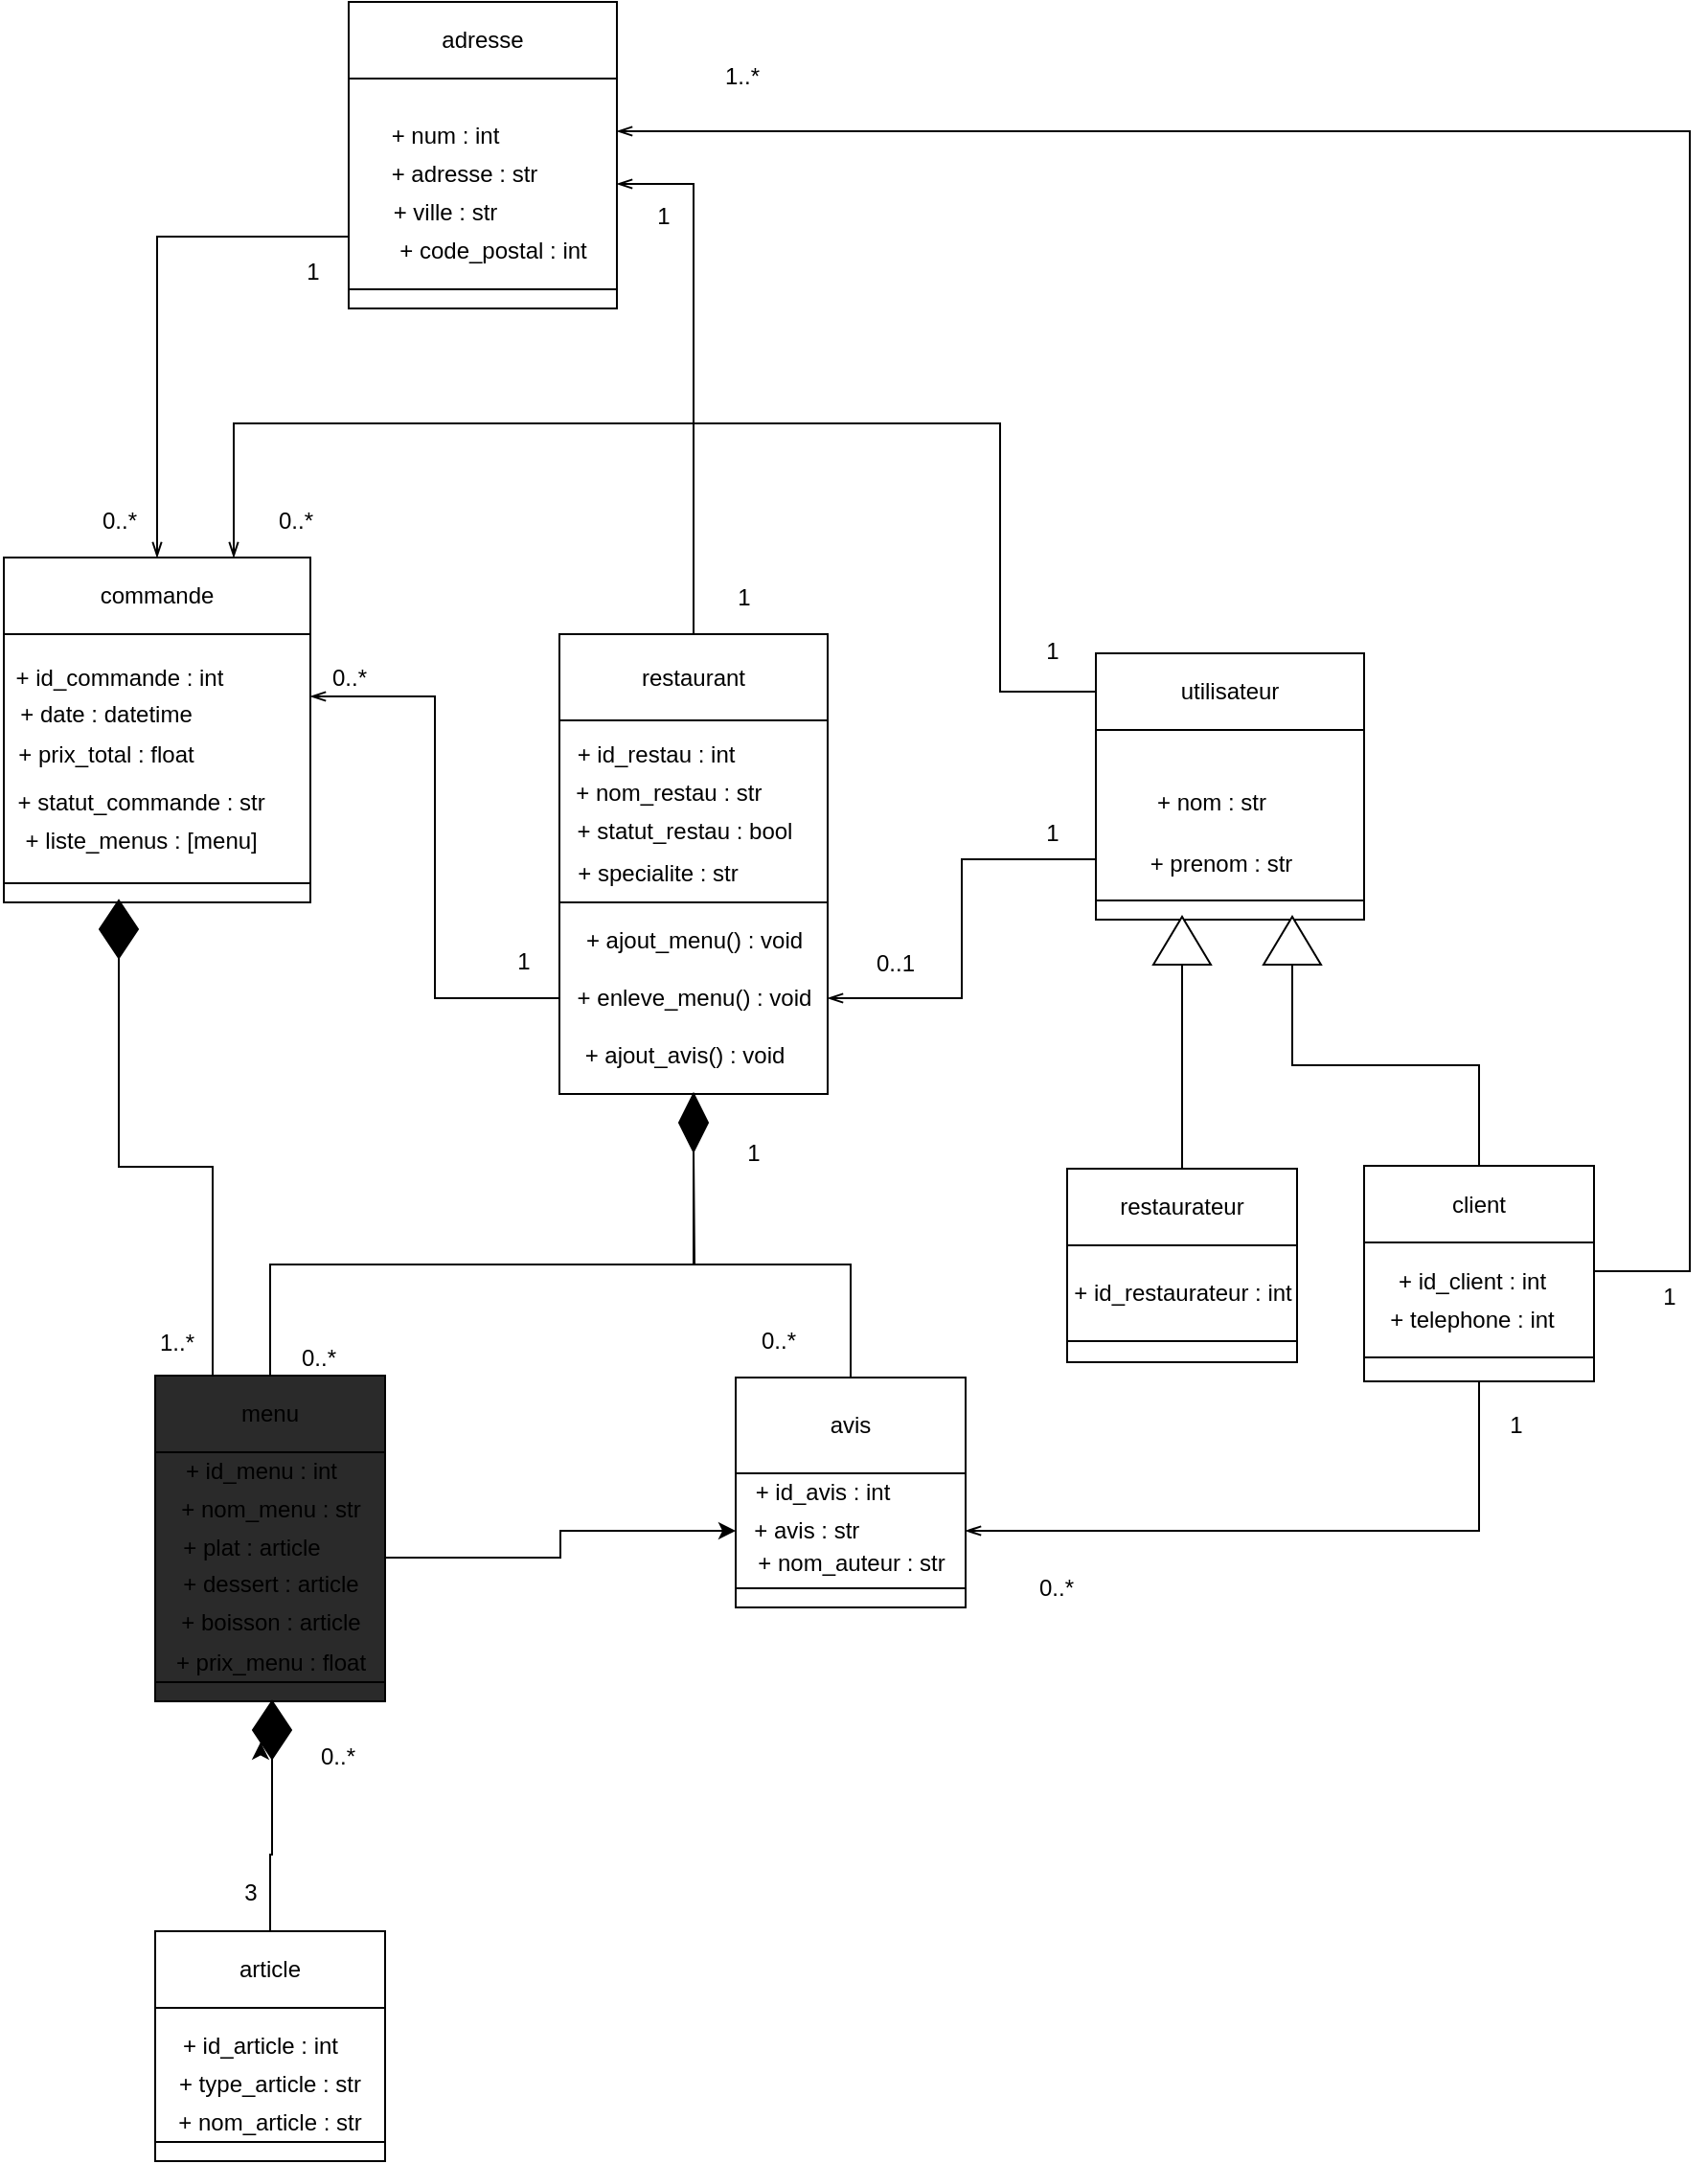 <mxfile>
    <diagram id="k7jCOorFeI-6vmAFBIDb" name="Page-1">
        <mxGraphModel dx="1233" dy="957" grid="1" gridSize="10" guides="1" tooltips="1" connect="1" arrows="1" fold="1" page="1" pageScale="1" pageWidth="827" pageHeight="1169" background="#ffffff" math="0" shadow="0">
            <root>
                <mxCell id="0"/>
                <mxCell id="1" parent="0"/>
                <mxCell id="32" value="" style="rounded=0;whiteSpace=wrap;html=1;" parent="1" vertex="1">
                    <mxGeometry x="310" y="600" width="160" height="130" as="geometry"/>
                </mxCell>
                <mxCell id="29" value="" style="rounded=0;whiteSpace=wrap;html=1;" parent="1" vertex="1">
                    <mxGeometry x="600" y="640" width="140" height="100" as="geometry"/>
                </mxCell>
                <mxCell id="27" value="" style="rounded=0;whiteSpace=wrap;html=1;" parent="1" vertex="1">
                    <mxGeometry x="490" y="310" width="140" height="110" as="geometry"/>
                </mxCell>
                <mxCell id="31" value="" style="rounded=0;whiteSpace=wrap;html=1;" parent="1" vertex="1">
                    <mxGeometry x="310" y="730" width="160" height="10" as="geometry"/>
                </mxCell>
                <mxCell id="46" style="edgeStyle=orthogonalEdgeStyle;rounded=0;orthogonalLoop=1;jettySize=auto;html=1;entryX=1;entryY=0.25;entryDx=0;entryDy=0;endArrow=openThin;endFill=0;strokeColor=#000000;" parent="1" source="28" target="32" edge="1">
                    <mxGeometry relative="1" as="geometry"/>
                </mxCell>
                <mxCell id="28" value="" style="rounded=0;whiteSpace=wrap;html=1;" parent="1" vertex="1">
                    <mxGeometry x="600" y="740" width="140" height="100" as="geometry"/>
                </mxCell>
                <mxCell id="44" style="edgeStyle=orthogonalEdgeStyle;rounded=0;orthogonalLoop=1;jettySize=auto;html=1;exitX=0;exitY=0.75;exitDx=0;exitDy=0;endArrow=openThin;endFill=0;strokeColor=#000000;" parent="1" source="27" target="33" edge="1">
                    <mxGeometry relative="1" as="geometry"/>
                </mxCell>
                <mxCell id="26" value="" style="rounded=0;whiteSpace=wrap;html=1;" parent="1" vertex="1">
                    <mxGeometry x="490" y="420" width="140" height="10" as="geometry"/>
                </mxCell>
                <mxCell id="2" value="utilisateur" style="rounded=0;whiteSpace=wrap;html=1;" parent="1" vertex="1">
                    <mxGeometry x="880" y="610" width="140" height="40" as="geometry"/>
                </mxCell>
                <mxCell id="3" value="" style="rounded=0;whiteSpace=wrap;html=1;" parent="1" vertex="1">
                    <mxGeometry x="880" y="650" width="140" height="90" as="geometry"/>
                </mxCell>
                <mxCell id="41" style="edgeStyle=orthogonalEdgeStyle;rounded=0;orthogonalLoop=1;jettySize=auto;html=1;exitX=0;exitY=0.5;exitDx=0;exitDy=0;entryX=0.75;entryY=0;entryDx=0;entryDy=0;endArrow=openThin;endFill=0;strokeColor=#000000;" parent="1" source="2" target="33" edge="1">
                    <mxGeometry relative="1" as="geometry">
                        <Array as="points">
                            <mxPoint x="830" y="630"/>
                            <mxPoint x="830" y="490"/>
                            <mxPoint x="430" y="490"/>
                        </Array>
                    </mxGeometry>
                </mxCell>
                <mxCell id="42" style="edgeStyle=orthogonalEdgeStyle;rounded=0;orthogonalLoop=1;jettySize=auto;html=1;exitX=0;exitY=0.75;exitDx=0;exitDy=0;entryX=1;entryY=0.5;entryDx=0;entryDy=0;endArrow=openThin;endFill=0;strokeColor=#000000;" parent="1" source="3" target="28" edge="1">
                    <mxGeometry relative="1" as="geometry"/>
                </mxCell>
                <mxCell id="43" style="edgeStyle=orthogonalEdgeStyle;rounded=0;orthogonalLoop=1;jettySize=auto;html=1;endArrow=openThin;endFill=0;strokeColor=#000000;entryX=1;entryY=0.25;entryDx=0;entryDy=0;exitX=1;exitY=0.25;exitDx=0;exitDy=0;" parent="1" source="124" edge="1" target="27">
                    <mxGeometry relative="1" as="geometry">
                        <mxPoint x="490" y="360" as="targetPoint"/>
                        <mxPoint x="950" y="560" as="sourcePoint"/>
                        <Array as="points">
                            <mxPoint x="1190" y="933"/>
                            <mxPoint x="1190" y="338"/>
                        </Array>
                    </mxGeometry>
                </mxCell>
                <mxCell id="87" style="edgeStyle=orthogonalEdgeStyle;rounded=0;orthogonalLoop=1;jettySize=auto;html=1;exitX=0.5;exitY=1;exitDx=0;exitDy=0;entryX=1;entryY=0.5;entryDx=0;entryDy=0;endArrow=openThin;endFill=0;strokeWidth=1;strokeColor=#000000;" parent="1" source="123" target="60" edge="1">
                    <mxGeometry relative="1" as="geometry">
                        <Array as="points">
                            <mxPoint x="1080" y="1068"/>
                        </Array>
                    </mxGeometry>
                </mxCell>
                <mxCell id="4" value="" style="rounded=0;whiteSpace=wrap;html=1;" parent="1" vertex="1">
                    <mxGeometry x="880" y="739" width="140" height="10" as="geometry"/>
                </mxCell>
                <mxCell id="5" value="+ nom : str" style="text;html=1;align=center;verticalAlign=middle;resizable=0;points=[];autosize=1;strokeColor=none;" parent="1" vertex="1">
                    <mxGeometry x="905" y="678" width="70" height="20" as="geometry"/>
                </mxCell>
                <mxCell id="9" value="+ prenom : str" style="text;html=1;align=center;verticalAlign=middle;resizable=0;points=[];autosize=1;strokeColor=none;" parent="1" vertex="1">
                    <mxGeometry x="900" y="710" width="90" height="20" as="geometry"/>
                </mxCell>
                <mxCell id="12" value="+ adresse : str" style="text;html=1;align=center;verticalAlign=middle;resizable=0;points=[];autosize=1;strokeColor=none;" parent="1" vertex="1">
                    <mxGeometry x="505" y="350" width="90" height="20" as="geometry"/>
                </mxCell>
                <mxCell id="13" value="+ num : int" style="text;html=1;align=center;verticalAlign=middle;resizable=0;points=[];autosize=1;strokeColor=none;" parent="1" vertex="1">
                    <mxGeometry x="505" y="330" width="70" height="20" as="geometry"/>
                </mxCell>
                <mxCell id="14" value="+ code_postal : int" style="text;html=1;align=center;verticalAlign=middle;resizable=0;points=[];autosize=1;strokeColor=none;" parent="1" vertex="1">
                    <mxGeometry x="510" y="390" width="110" height="20" as="geometry"/>
                </mxCell>
                <mxCell id="15" value="+ ville : str" style="text;html=1;align=center;verticalAlign=middle;resizable=0;points=[];autosize=1;strokeColor=none;" parent="1" vertex="1">
                    <mxGeometry x="505" y="370" width="70" height="20" as="geometry"/>
                </mxCell>
                <mxCell id="18" value="+ ajout_menu() : void" style="text;html=1;align=center;verticalAlign=middle;resizable=0;points=[];autosize=1;strokeColor=none;" parent="1" vertex="1">
                    <mxGeometry x="605" y="750" width="130" height="20" as="geometry"/>
                </mxCell>
                <mxCell id="20" value="&amp;nbsp; + statut_commande : str" style="text;html=1;align=center;verticalAlign=middle;resizable=0;points=[];autosize=1;strokeColor=none;" parent="1" vertex="1">
                    <mxGeometry x="308" y="678" width="140" height="20" as="geometry"/>
                </mxCell>
                <mxCell id="23" value="+ ajout_avis() : void" style="text;html=1;align=center;verticalAlign=middle;resizable=0;points=[];autosize=1;strokeColor=none;" parent="1" vertex="1">
                    <mxGeometry x="605" y="810" width="120" height="20" as="geometry"/>
                </mxCell>
                <mxCell id="24" value="+ enleve_menu() : void" style="text;html=1;align=center;verticalAlign=middle;resizable=0;points=[];autosize=1;strokeColor=none;" parent="1" vertex="1">
                    <mxGeometry x="600" y="780" width="140" height="20" as="geometry"/>
                </mxCell>
                <mxCell id="25" value="adresse" style="rounded=0;whiteSpace=wrap;html=1;" parent="1" vertex="1">
                    <mxGeometry x="490" y="270" width="140" height="40" as="geometry"/>
                </mxCell>
                <mxCell id="45" style="edgeStyle=orthogonalEdgeStyle;rounded=0;orthogonalLoop=1;jettySize=auto;html=1;exitX=0.5;exitY=0;exitDx=0;exitDy=0;entryX=1;entryY=0.5;entryDx=0;entryDy=0;endArrow=openThin;endFill=0;strokeColor=#000000;" parent="1" source="30" target="27" edge="1">
                    <mxGeometry relative="1" as="geometry"/>
                </mxCell>
                <mxCell id="30" value="restaurant" style="rounded=0;whiteSpace=wrap;html=1;" parent="1" vertex="1">
                    <mxGeometry x="600" y="600" width="140" height="45" as="geometry"/>
                </mxCell>
                <mxCell id="33" value="commande" style="rounded=0;whiteSpace=wrap;html=1;" parent="1" vertex="1">
                    <mxGeometry x="310" y="560" width="160" height="40" as="geometry"/>
                </mxCell>
                <mxCell id="34" value="+ prix_total : float" style="text;html=1;align=center;verticalAlign=middle;resizable=0;points=[];autosize=1;strokeColor=none;" parent="1" vertex="1">
                    <mxGeometry x="308" y="652.5" width="110" height="20" as="geometry"/>
                </mxCell>
                <mxCell id="35" value="&lt;font color=&quot;#000000&quot;&gt;1&lt;/font&gt;" style="text;html=1;align=center;verticalAlign=middle;resizable=0;points=[];autosize=1;strokeColor=none;" parent="1" vertex="1">
                    <mxGeometry x="687" y="572" width="17" height="17" as="geometry"/>
                </mxCell>
                <mxCell id="36" value="&lt;font color=&quot;#000000&quot;&gt;1&lt;/font&gt;" style="text;html=1;align=center;verticalAlign=middle;resizable=0;points=[];autosize=1;strokeColor=none;" parent="1" vertex="1">
                    <mxGeometry x="1170" y="937" width="17" height="17" as="geometry"/>
                </mxCell>
                <mxCell id="37" value="&lt;font color=&quot;#000000&quot;&gt;1&lt;/font&gt;" style="text;html=1;align=center;verticalAlign=middle;resizable=0;points=[];autosize=1;strokeColor=none;" parent="1" vertex="1">
                    <mxGeometry x="848" y="600" width="17" height="17" as="geometry"/>
                </mxCell>
                <mxCell id="38" value="+ statut_restau : bool" style="text;html=1;align=center;verticalAlign=middle;resizable=0;points=[];autosize=1;strokeColor=none;" parent="1" vertex="1">
                    <mxGeometry x="600" y="692.5" width="130" height="20" as="geometry"/>
                </mxCell>
                <mxCell id="39" value="+ date : datetime" style="text;html=1;align=center;verticalAlign=middle;resizable=0;points=[];autosize=1;strokeColor=none;" parent="1" vertex="1">
                    <mxGeometry x="308" y="631.5" width="110" height="20" as="geometry"/>
                </mxCell>
                <mxCell id="47" value="&lt;font color=&quot;#000000&quot;&gt;0..*&lt;/font&gt;" style="text;html=1;align=center;verticalAlign=middle;resizable=0;points=[];autosize=1;strokeColor=none;" parent="1" vertex="1">
                    <mxGeometry x="448" y="532" width="28" height="17" as="geometry"/>
                </mxCell>
                <mxCell id="48" value="&lt;font color=&quot;#000000&quot;&gt;1&lt;/font&gt;" style="text;html=1;align=center;verticalAlign=middle;resizable=0;points=[];autosize=1;strokeColor=none;" parent="1" vertex="1">
                    <mxGeometry x="848" y="695.5" width="17" height="17" as="geometry"/>
                </mxCell>
                <mxCell id="50" value="&lt;font color=&quot;#000000&quot;&gt;1&lt;/font&gt;" style="text;html=1;align=center;verticalAlign=middle;resizable=0;points=[];autosize=1;strokeColor=none;" parent="1" vertex="1">
                    <mxGeometry x="572" y="762" width="17" height="17" as="geometry"/>
                </mxCell>
                <mxCell id="51" value="&lt;font color=&quot;#000000&quot;&gt;1&lt;/font&gt;" style="text;html=1;align=center;verticalAlign=middle;resizable=0;points=[];autosize=1;strokeColor=none;" parent="1" vertex="1">
                    <mxGeometry x="462" y="402" width="17" height="17" as="geometry"/>
                </mxCell>
                <mxCell id="52" value="&lt;font color=&quot;#000000&quot;&gt;1..*&lt;/font&gt;" style="text;html=1;align=center;verticalAlign=middle;resizable=0;points=[];autosize=1;strokeColor=none;" parent="1" vertex="1">
                    <mxGeometry x="681" y="300" width="28" height="17" as="geometry"/>
                </mxCell>
                <mxCell id="53" value="&lt;font color=&quot;#000000&quot;&gt;0..*&lt;/font&gt;" style="text;html=1;align=center;verticalAlign=middle;resizable=0;points=[];autosize=1;strokeColor=none;" parent="1" vertex="1">
                    <mxGeometry x="356" y="532" width="28" height="17" as="geometry"/>
                </mxCell>
                <mxCell id="54" value="&lt;font color=&quot;#000000&quot;&gt;0..*&lt;/font&gt;" style="text;html=1;align=center;verticalAlign=middle;resizable=0;points=[];autosize=1;strokeColor=none;" parent="1" vertex="1">
                    <mxGeometry x="476" y="614.5" width="28" height="17" as="geometry"/>
                </mxCell>
                <mxCell id="55" value="&lt;font color=&quot;#000000&quot;&gt;1&lt;/font&gt;" style="text;html=1;align=center;verticalAlign=middle;resizable=0;points=[];autosize=1;strokeColor=none;" parent="1" vertex="1">
                    <mxGeometry x="645.5" y="373" width="17" height="17" as="geometry"/>
                </mxCell>
                <mxCell id="56" value="+ id_restau : int" style="text;html=1;align=center;verticalAlign=middle;resizable=0;points=[];autosize=1;strokeColor=none;" parent="1" vertex="1">
                    <mxGeometry x="600" y="652.5" width="100" height="20" as="geometry"/>
                </mxCell>
                <mxCell id="57" value="+ id_commande : int" style="text;html=1;align=center;verticalAlign=middle;resizable=0;points=[];autosize=1;strokeColor=none;" parent="1" vertex="1">
                    <mxGeometry x="310" y="612.5" width="120" height="20" as="geometry"/>
                </mxCell>
                <mxCell id="58" value="&amp;nbsp;+ nom_restau : str" style="text;html=1;align=center;verticalAlign=middle;resizable=0;points=[];autosize=1;strokeColor=none;" parent="1" vertex="1">
                    <mxGeometry x="595" y="672.5" width="120" height="20" as="geometry"/>
                </mxCell>
                <mxCell id="59" value="" style="rounded=0;whiteSpace=wrap;html=1;" parent="1" vertex="1">
                    <mxGeometry x="692" y="1098" width="120" height="10" as="geometry"/>
                </mxCell>
                <mxCell id="60" value="" style="rounded=0;whiteSpace=wrap;html=1;" parent="1" vertex="1">
                    <mxGeometry x="692" y="1038" width="120" height="60" as="geometry"/>
                </mxCell>
                <mxCell id="61" value="avis" style="rounded=0;whiteSpace=wrap;html=1;" parent="1" vertex="1">
                    <mxGeometry x="692" y="988" width="120" height="50" as="geometry"/>
                </mxCell>
                <mxCell id="62" value="&lt;font color=&quot;#000000&quot;&gt;0..1&lt;/font&gt;" style="text;html=1;align=center;verticalAlign=middle;resizable=0;points=[];autosize=1;strokeColor=none;" parent="1" vertex="1">
                    <mxGeometry x="760" y="763" width="30" height="17" as="geometry"/>
                </mxCell>
                <mxCell id="71" style="edgeStyle=orthogonalEdgeStyle;rounded=0;orthogonalLoop=1;jettySize=auto;html=1;exitX=0.5;exitY=1;exitDx=0;exitDy=0;entryX=0.5;entryY=0;entryDx=0;entryDy=0;endArrow=none;endFill=0;strokeWidth=1;strokeColor=#000000;" parent="1" source="64" target="61" edge="1">
                    <mxGeometry relative="1" as="geometry"/>
                </mxCell>
                <mxCell id="64" value="" style="rhombus;whiteSpace=wrap;html=1;fillColor=#000000;" parent="1" vertex="1">
                    <mxGeometry x="662.5" y="840" width="15" height="30" as="geometry"/>
                </mxCell>
                <mxCell id="77" value="" style="rounded=0;whiteSpace=wrap;html=1;fillColor=#2A2A2A;" parent="1" vertex="1">
                    <mxGeometry x="389" y="1147" width="120" height="10" as="geometry"/>
                </mxCell>
                <mxCell id="121" value="" style="edgeStyle=orthogonalEdgeStyle;rounded=0;orthogonalLoop=1;jettySize=auto;html=1;" parent="1" source="78" target="60" edge="1">
                    <mxGeometry relative="1" as="geometry"/>
                </mxCell>
                <mxCell id="78" value="" style="rounded=0;whiteSpace=wrap;html=1;fillColor=#2A2A2A;" parent="1" vertex="1">
                    <mxGeometry x="389" y="1017" width="120" height="130" as="geometry"/>
                </mxCell>
                <mxCell id="81" style="edgeStyle=orthogonalEdgeStyle;rounded=0;orthogonalLoop=1;jettySize=auto;html=1;exitX=0.5;exitY=0;exitDx=0;exitDy=0;endArrow=none;endFill=0;strokeWidth=1;strokeColor=#000000;" parent="1" source="79" edge="1">
                    <mxGeometry relative="1" as="geometry">
                        <mxPoint x="670" y="870" as="targetPoint"/>
                    </mxGeometry>
                </mxCell>
                <mxCell id="139" style="edgeStyle=orthogonalEdgeStyle;rounded=0;orthogonalLoop=1;jettySize=auto;html=1;exitX=0.25;exitY=0;exitDx=0;exitDy=0;entryX=0.5;entryY=1;entryDx=0;entryDy=0;endArrow=none;endFill=0;strokeColor=#000000;" edge="1" parent="1" source="79" target="140">
                    <mxGeometry relative="1" as="geometry"/>
                </mxCell>
                <mxCell id="79" value="menu" style="rounded=0;whiteSpace=wrap;html=1;fillColor=#2A2A2A;" parent="1" vertex="1">
                    <mxGeometry x="389" y="987" width="120" height="40" as="geometry"/>
                </mxCell>
                <mxCell id="82" value="&lt;font color=&quot;#000000&quot;&gt;1&lt;/font&gt;" style="text;html=1;align=center;verticalAlign=middle;resizable=0;points=[];autosize=1;strokeColor=none;" parent="1" vertex="1">
                    <mxGeometry x="692" y="862" width="17" height="17" as="geometry"/>
                </mxCell>
                <mxCell id="83" value="&lt;font color=&quot;#000000&quot;&gt;0..*&lt;/font&gt;" style="text;html=1;align=center;verticalAlign=middle;resizable=0;points=[];autosize=1;strokeColor=none;" parent="1" vertex="1">
                    <mxGeometry x="700" y="960" width="28" height="17" as="geometry"/>
                </mxCell>
                <mxCell id="85" value="&lt;font color=&quot;#000000&quot;&gt;0..*&lt;/font&gt;" style="text;html=1;align=center;verticalAlign=middle;resizable=0;points=[];autosize=1;strokeColor=none;" parent="1" vertex="1">
                    <mxGeometry x="460" y="969" width="28" height="17" as="geometry"/>
                </mxCell>
                <mxCell id="92" value="&lt;font color=&quot;#000000&quot;&gt;0..*&lt;/font&gt;" style="text;html=1;align=center;verticalAlign=middle;resizable=0;points=[];autosize=1;strokeColor=none;" parent="1" vertex="1">
                    <mxGeometry x="845" y="1089" width="28" height="17" as="geometry"/>
                </mxCell>
                <mxCell id="94" value="&lt;font color=&quot;#000000&quot;&gt;0..*&lt;/font&gt;" style="text;html=1;align=center;verticalAlign=middle;resizable=0;points=[];autosize=1;strokeColor=none;" parent="1" vertex="1">
                    <mxGeometry x="470" y="1177" width="28" height="17" as="geometry"/>
                </mxCell>
                <mxCell id="96" value="+ plat : article" style="text;html=1;align=center;verticalAlign=middle;resizable=0;points=[];autosize=1;strokeColor=none;" parent="1" vertex="1">
                    <mxGeometry x="394" y="1067" width="90" height="20" as="geometry"/>
                </mxCell>
                <mxCell id="97" value="+ dessert : article" style="text;html=1;align=center;verticalAlign=middle;resizable=0;points=[];autosize=1;strokeColor=none;" parent="1" vertex="1">
                    <mxGeometry x="394" y="1086" width="110" height="20" as="geometry"/>
                </mxCell>
                <mxCell id="98" value="+ boisson : article" style="text;html=1;align=center;verticalAlign=middle;resizable=0;points=[];autosize=1;strokeColor=none;" parent="1" vertex="1">
                    <mxGeometry x="394" y="1106" width="110" height="20" as="geometry"/>
                </mxCell>
                <mxCell id="99" value="+ id_menu : int" style="text;html=1;align=center;verticalAlign=middle;resizable=0;points=[];autosize=1;strokeColor=none;" parent="1" vertex="1">
                    <mxGeometry x="399" y="1027" width="90" height="20" as="geometry"/>
                </mxCell>
                <mxCell id="100" value="&amp;nbsp;+ avis : str" style="text;html=1;align=center;verticalAlign=middle;resizable=0;points=[];autosize=1;strokeColor=none;" parent="1" vertex="1">
                    <mxGeometry x="692" y="1058" width="70" height="20" as="geometry"/>
                </mxCell>
                <mxCell id="102" value="+ prix_menu : float" style="text;html=1;align=center;verticalAlign=middle;resizable=0;points=[];autosize=1;strokeColor=none;" parent="1" vertex="1">
                    <mxGeometry x="394" y="1127" width="110" height="20" as="geometry"/>
                </mxCell>
                <mxCell id="103" value="&lt;font color=&quot;#000000&quot;&gt;1&lt;/font&gt;" style="text;html=1;align=center;verticalAlign=middle;resizable=0;points=[];autosize=1;strokeColor=none;" parent="1" vertex="1">
                    <mxGeometry x="1090" y="1004.5" width="17" height="17" as="geometry"/>
                </mxCell>
                <mxCell id="104" value="&amp;nbsp; + liste_menus : [menu]" style="text;html=1;align=center;verticalAlign=middle;resizable=0;points=[];autosize=1;strokeColor=none;" parent="1" vertex="1">
                    <mxGeometry x="308" y="698" width="140" height="20" as="geometry"/>
                </mxCell>
                <mxCell id="105" value="+ id_avis : int" style="text;html=1;align=center;verticalAlign=middle;resizable=0;points=[];autosize=1;strokeColor=none;" parent="1" vertex="1">
                    <mxGeometry x="692" y="1038" width="90" height="20" as="geometry"/>
                </mxCell>
                <mxCell id="106" value="" style="rounded=0;whiteSpace=wrap;html=1;" parent="1" vertex="1">
                    <mxGeometry x="389" y="1387" width="120" height="10" as="geometry"/>
                </mxCell>
                <mxCell id="107" value="" style="rounded=0;whiteSpace=wrap;html=1;" parent="1" vertex="1">
                    <mxGeometry x="389" y="1317" width="120" height="70" as="geometry"/>
                </mxCell>
                <mxCell id="115" style="edgeStyle=orthogonalEdgeStyle;rounded=0;orthogonalLoop=1;jettySize=auto;html=1;exitX=0.5;exitY=0;exitDx=0;exitDy=0;entryX=0.5;entryY=1;entryDx=0;entryDy=0;endArrow=none;endFill=0;strokeColor=#000000;" parent="1" source="108" target="114" edge="1">
                    <mxGeometry relative="1" as="geometry">
                        <Array as="points">
                            <mxPoint x="449" y="1237"/>
                            <mxPoint x="450" y="1237"/>
                        </Array>
                    </mxGeometry>
                </mxCell>
                <mxCell id="108" value="article" style="rounded=0;whiteSpace=wrap;html=1;" parent="1" vertex="1">
                    <mxGeometry x="389" y="1277" width="120" height="40" as="geometry"/>
                </mxCell>
                <mxCell id="111" value="+ type_article : str" style="text;html=1;strokeColor=none;fillColor=none;align=center;verticalAlign=middle;whiteSpace=wrap;rounded=0;" parent="1" vertex="1">
                    <mxGeometry x="384" y="1347" width="130" height="20" as="geometry"/>
                </mxCell>
                <mxCell id="112" value="&lt;font color=&quot;#000000&quot;&gt;3&lt;/font&gt;" style="text;html=1;strokeColor=none;fillColor=none;align=center;verticalAlign=middle;whiteSpace=wrap;rounded=0;" parent="1" vertex="1">
                    <mxGeometry x="419" y="1247" width="40" height="20" as="geometry"/>
                </mxCell>
                <mxCell id="113" value="+ id_article : int" style="text;html=1;strokeColor=none;fillColor=none;align=center;verticalAlign=middle;whiteSpace=wrap;rounded=0;" parent="1" vertex="1">
                    <mxGeometry x="399" y="1327" width="90" height="20" as="geometry"/>
                </mxCell>
                <mxCell id="122" style="edgeStyle=orthogonalEdgeStyle;rounded=0;orthogonalLoop=1;jettySize=auto;html=1;exitX=0;exitY=1;exitDx=0;exitDy=0;" edge="1" parent="1" source="114">
                    <mxGeometry relative="1" as="geometry">
                        <mxPoint x="444" y="1178.333" as="targetPoint"/>
                    </mxGeometry>
                </mxCell>
                <mxCell id="114" value="" style="rhombus;whiteSpace=wrap;html=1;fillColor=#000000;" parent="1" vertex="1">
                    <mxGeometry x="440" y="1157" width="20" height="30" as="geometry"/>
                </mxCell>
                <mxCell id="118" value="+ nom_article : str" style="text;html=1;strokeColor=none;fillColor=none;align=center;verticalAlign=middle;whiteSpace=wrap;rounded=0;" parent="1" vertex="1">
                    <mxGeometry x="384" y="1367" width="130" height="20" as="geometry"/>
                </mxCell>
                <mxCell id="119" value="+ nom_menu : str" style="text;html=1;align=center;verticalAlign=middle;resizable=0;points=[];autosize=1;strokeColor=none;" parent="1" vertex="1">
                    <mxGeometry x="394" y="1047" width="110" height="20" as="geometry"/>
                </mxCell>
                <mxCell id="120" value="+ specialite : str" style="text;html=1;align=center;verticalAlign=middle;resizable=0;points=[];autosize=1;strokeColor=none;" parent="1" vertex="1">
                    <mxGeometry x="600.5" y="715" width="100" height="20" as="geometry"/>
                </mxCell>
                <mxCell id="123" value="" style="rounded=0;whiteSpace=wrap;html=1;" vertex="1" parent="1">
                    <mxGeometry x="1020" y="976.5" width="120" height="13.5" as="geometry"/>
                </mxCell>
                <mxCell id="124" value="" style="rounded=0;whiteSpace=wrap;html=1;" vertex="1" parent="1">
                    <mxGeometry x="1020" y="917.5" width="120" height="60" as="geometry"/>
                </mxCell>
                <mxCell id="129" style="edgeStyle=orthogonalEdgeStyle;rounded=0;orthogonalLoop=1;jettySize=auto;html=1;exitX=0.5;exitY=0;exitDx=0;exitDy=0;entryX=0;entryY=0.5;entryDx=0;entryDy=0;endArrow=none;endFill=0;strokeColor=#000000;" edge="1" parent="1" source="125" target="132">
                    <mxGeometry relative="1" as="geometry">
                        <mxPoint x="1080" y="780.0" as="targetPoint"/>
                    </mxGeometry>
                </mxCell>
                <mxCell id="125" value="client" style="rounded=0;whiteSpace=wrap;html=1;" vertex="1" parent="1">
                    <mxGeometry x="1020" y="877.5" width="120" height="40" as="geometry"/>
                </mxCell>
                <mxCell id="128" value="" style="triangle;whiteSpace=wrap;html=1;rotation=-90;" vertex="1" parent="1">
                    <mxGeometry x="912.5" y="745" width="25" height="30" as="geometry"/>
                </mxCell>
                <mxCell id="132" value="" style="triangle;whiteSpace=wrap;html=1;rotation=-90;" vertex="1" parent="1">
                    <mxGeometry x="970" y="745" width="25" height="30" as="geometry"/>
                </mxCell>
                <mxCell id="133" value="" style="rounded=0;whiteSpace=wrap;html=1;" vertex="1" parent="1">
                    <mxGeometry x="865" y="969" width="120" height="11" as="geometry"/>
                </mxCell>
                <mxCell id="134" value="" style="rounded=0;whiteSpace=wrap;html=1;" vertex="1" parent="1">
                    <mxGeometry x="865" y="919" width="120" height="50" as="geometry"/>
                </mxCell>
                <mxCell id="136" style="edgeStyle=orthogonalEdgeStyle;rounded=0;orthogonalLoop=1;jettySize=auto;html=1;exitX=0.5;exitY=0;exitDx=0;exitDy=0;endArrow=none;endFill=0;strokeColor=#000000;entryX=0;entryY=0.5;entryDx=0;entryDy=0;" edge="1" parent="1" source="135" target="128">
                    <mxGeometry relative="1" as="geometry">
                        <mxPoint x="930" y="780" as="targetPoint"/>
                    </mxGeometry>
                </mxCell>
                <mxCell id="135" value="restaurateur" style="rounded=0;whiteSpace=wrap;html=1;" vertex="1" parent="1">
                    <mxGeometry x="865" y="879" width="120" height="40" as="geometry"/>
                </mxCell>
                <mxCell id="7" value="+ telephone : int" style="text;html=1;align=center;verticalAlign=middle;resizable=0;points=[];autosize=1;strokeColor=none;" parent="1" vertex="1">
                    <mxGeometry x="1025.5" y="947.5" width="100" height="20" as="geometry"/>
                </mxCell>
                <mxCell id="6" value="+ id_client : int" style="text;html=1;align=center;verticalAlign=middle;resizable=0;points=[];autosize=1;strokeColor=none;" parent="1" vertex="1">
                    <mxGeometry x="1030.5" y="927.5" width="90" height="20" as="geometry"/>
                </mxCell>
                <mxCell id="137" value="+ id_restaurateur : int" style="text;html=1;align=center;verticalAlign=middle;resizable=0;points=[];autosize=1;strokeColor=none;" vertex="1" parent="1">
                    <mxGeometry x="860" y="934" width="130" height="20" as="geometry"/>
                </mxCell>
                <mxCell id="138" value="+ nom_auteur : str" style="text;html=1;align=center;verticalAlign=middle;resizable=0;points=[];autosize=1;strokeColor=none;" vertex="1" parent="1">
                    <mxGeometry x="697" y="1075" width="110" height="20" as="geometry"/>
                </mxCell>
                <mxCell id="140" value="" style="rhombus;whiteSpace=wrap;html=1;fillColor=#000000;" vertex="1" parent="1">
                    <mxGeometry x="360" y="739" width="20" height="30" as="geometry"/>
                </mxCell>
                <mxCell id="142" value="&lt;font color=&quot;#000000&quot;&gt;1..*&lt;/font&gt;" style="text;html=1;align=center;verticalAlign=middle;resizable=0;points=[];autosize=1;strokeColor=none;" vertex="1" parent="1">
                    <mxGeometry x="385" y="959.5" width="30" height="20" as="geometry"/>
                </mxCell>
            </root>
        </mxGraphModel>
    </diagram>
</mxfile>